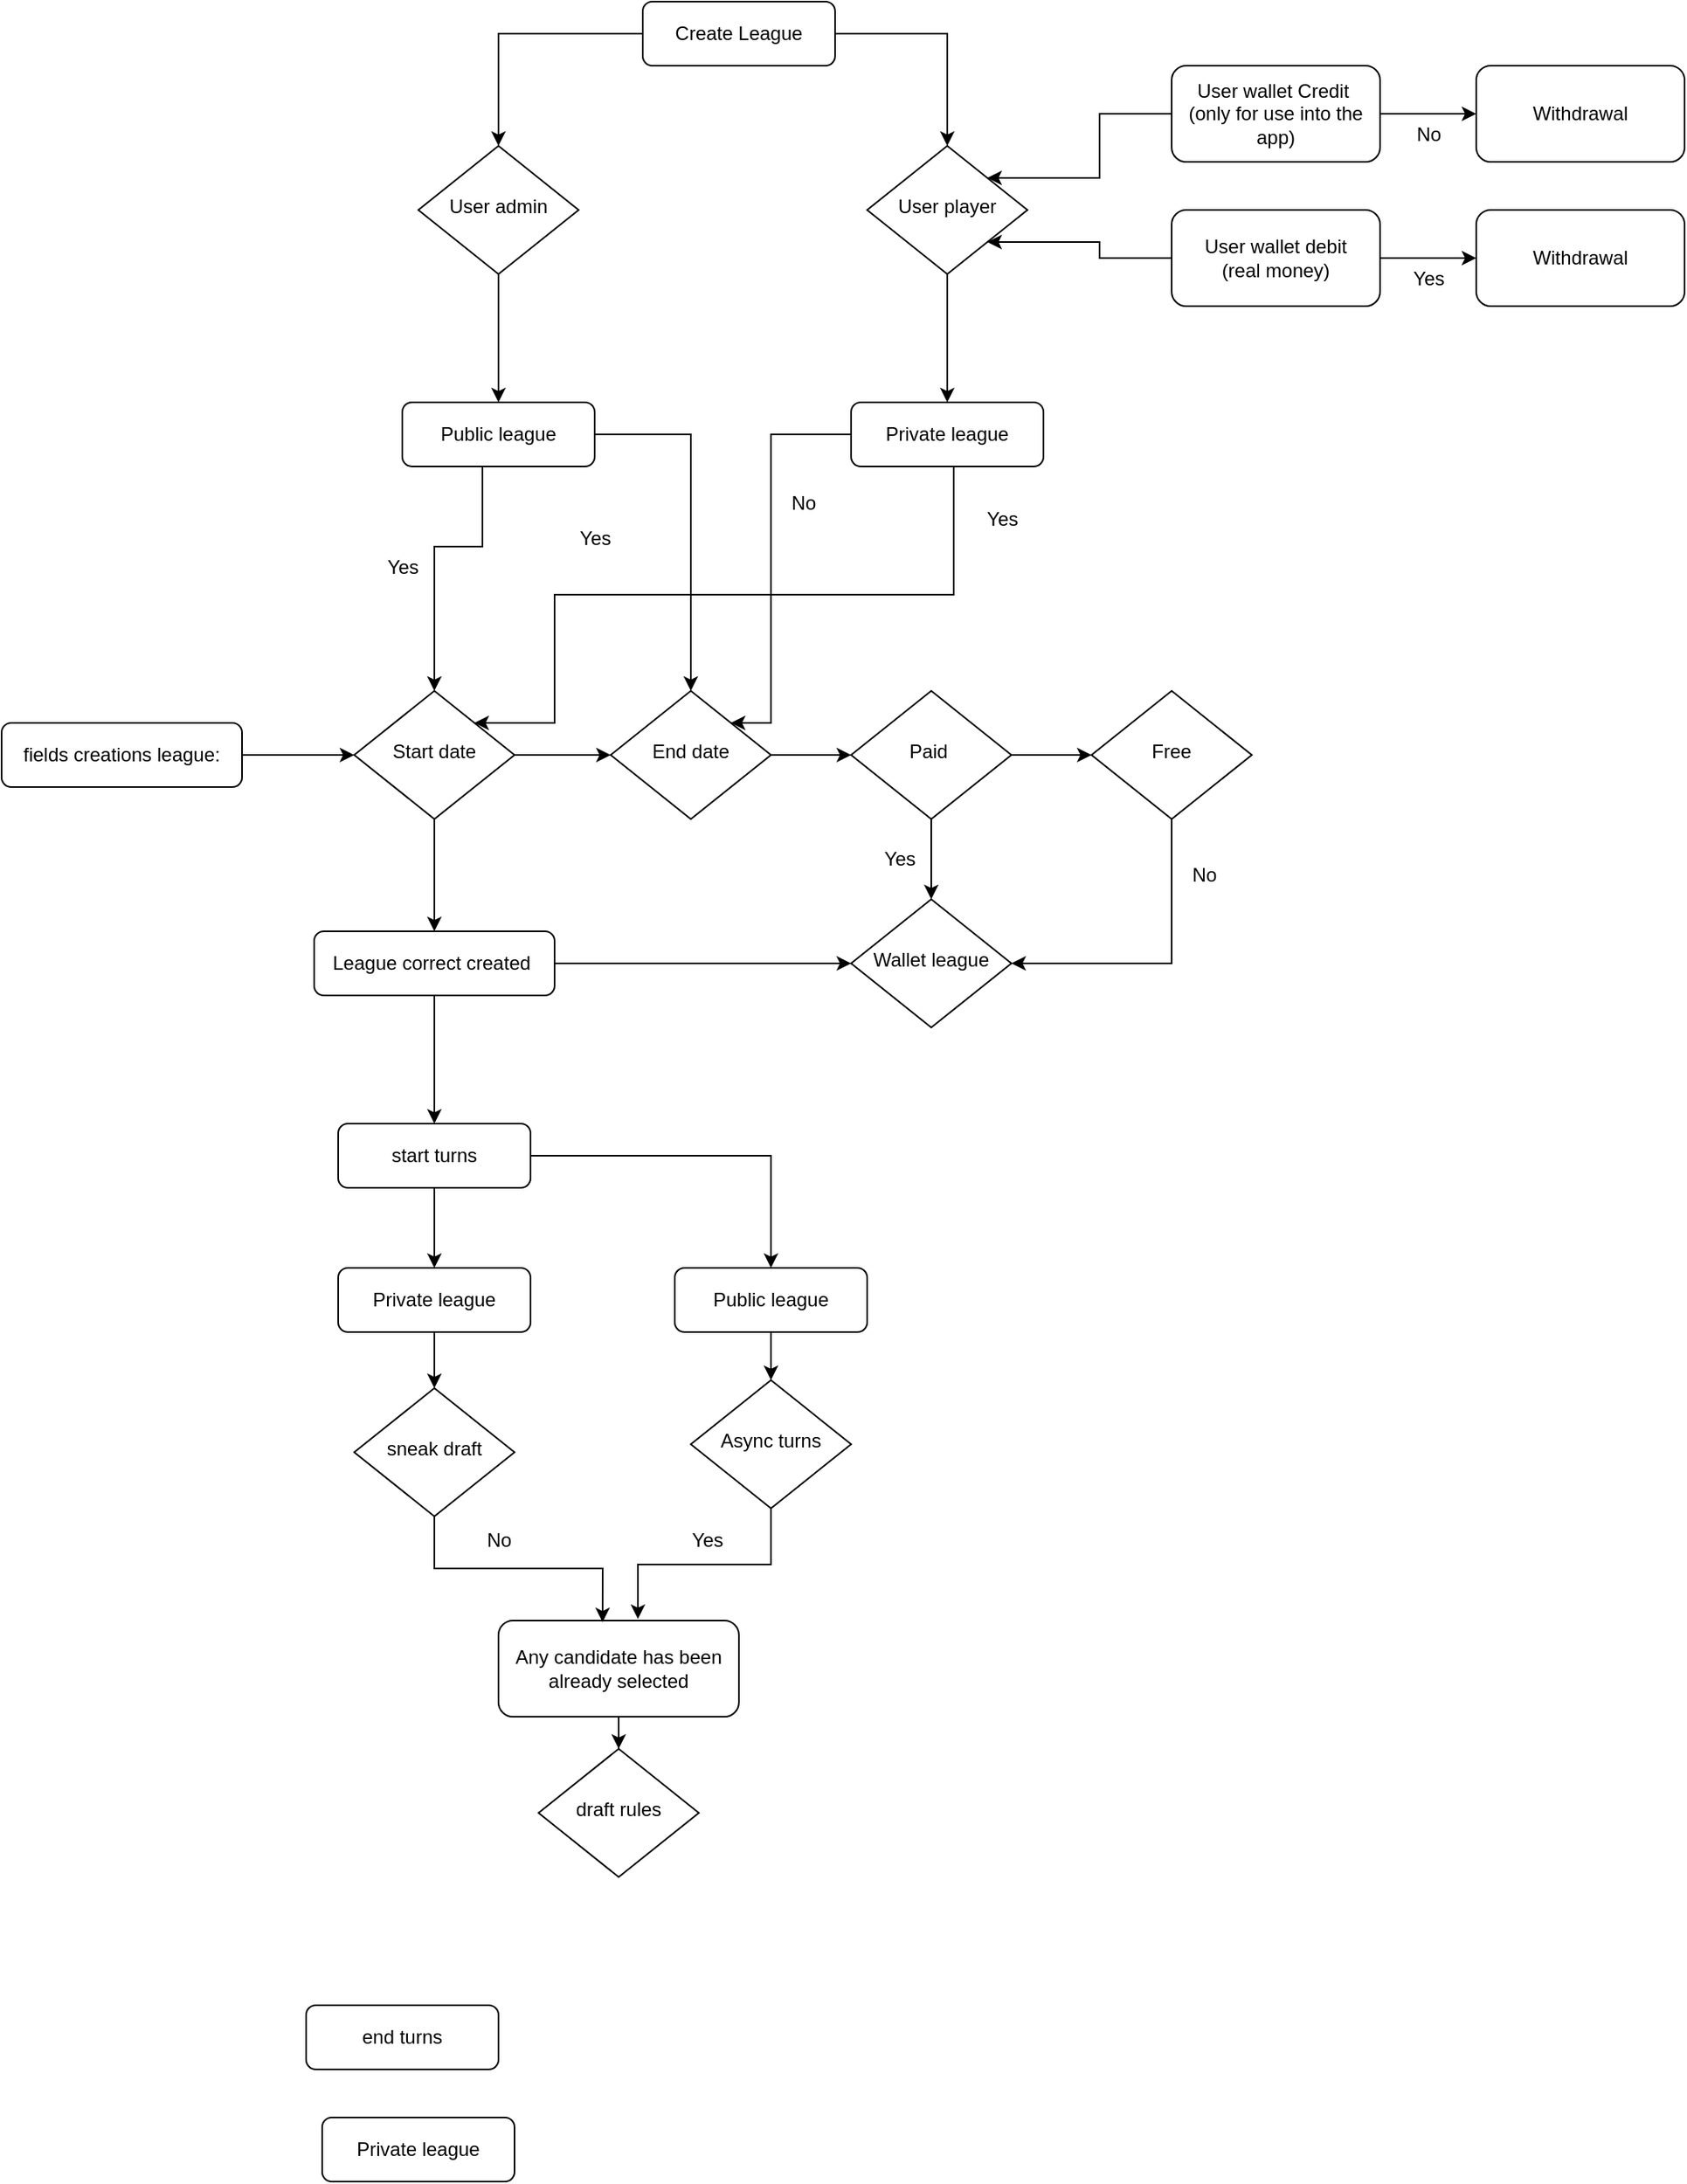 <mxfile version="22.0.4" type="github">
  <diagram id="C5RBs43oDa-KdzZeNtuy" name="Page-1">
    <mxGraphModel dx="2514" dy="2098" grid="1" gridSize="10" guides="1" tooltips="1" connect="1" arrows="1" fold="1" page="1" pageScale="1" pageWidth="827" pageHeight="1169" math="0" shadow="0">
      <root>
        <mxCell id="WIyWlLk6GJQsqaUBKTNV-0" />
        <mxCell id="WIyWlLk6GJQsqaUBKTNV-1" parent="WIyWlLk6GJQsqaUBKTNV-0" />
        <mxCell id="LdKWhNBL06tsR5V6rzGG-15" style="edgeStyle=orthogonalEdgeStyle;rounded=0;orthogonalLoop=1;jettySize=auto;html=1;entryX=0.5;entryY=0;entryDx=0;entryDy=0;" parent="WIyWlLk6GJQsqaUBKTNV-1" source="WIyWlLk6GJQsqaUBKTNV-3" target="LdKWhNBL06tsR5V6rzGG-14" edge="1">
          <mxGeometry relative="1" as="geometry" />
        </mxCell>
        <mxCell id="LdKWhNBL06tsR5V6rzGG-22" style="edgeStyle=orthogonalEdgeStyle;rounded=0;orthogonalLoop=1;jettySize=auto;html=1;entryX=0.5;entryY=0;entryDx=0;entryDy=0;" parent="WIyWlLk6GJQsqaUBKTNV-1" source="WIyWlLk6GJQsqaUBKTNV-3" target="LdKWhNBL06tsR5V6rzGG-13" edge="1">
          <mxGeometry relative="1" as="geometry" />
        </mxCell>
        <mxCell id="WIyWlLk6GJQsqaUBKTNV-3" value="Create League" style="rounded=1;whiteSpace=wrap;html=1;fontSize=12;glass=0;strokeWidth=1;shadow=0;" parent="WIyWlLk6GJQsqaUBKTNV-1" vertex="1">
          <mxGeometry x="210" y="-210" width="120" height="40" as="geometry" />
        </mxCell>
        <mxCell id="xCJU8SBBF0eKVweeBL70-34" style="edgeStyle=orthogonalEdgeStyle;rounded=0;orthogonalLoop=1;jettySize=auto;html=1;" edge="1" parent="WIyWlLk6GJQsqaUBKTNV-1" source="WIyWlLk6GJQsqaUBKTNV-6" target="LdKWhNBL06tsR5V6rzGG-4">
          <mxGeometry relative="1" as="geometry" />
        </mxCell>
        <mxCell id="xCJU8SBBF0eKVweeBL70-39" style="edgeStyle=orthogonalEdgeStyle;rounded=0;orthogonalLoop=1;jettySize=auto;html=1;entryX=0.5;entryY=0;entryDx=0;entryDy=0;" edge="1" parent="WIyWlLk6GJQsqaUBKTNV-1" source="WIyWlLk6GJQsqaUBKTNV-6" target="xCJU8SBBF0eKVweeBL70-38">
          <mxGeometry relative="1" as="geometry" />
        </mxCell>
        <mxCell id="WIyWlLk6GJQsqaUBKTNV-6" value="Start date" style="rhombus;whiteSpace=wrap;html=1;shadow=0;fontFamily=Helvetica;fontSize=12;align=center;strokeWidth=1;spacing=6;spacingTop=-4;" parent="WIyWlLk6GJQsqaUBKTNV-1" vertex="1">
          <mxGeometry x="30" y="220" width="100" height="80" as="geometry" />
        </mxCell>
        <mxCell id="LdKWhNBL06tsR5V6rzGG-32" style="edgeStyle=orthogonalEdgeStyle;rounded=0;orthogonalLoop=1;jettySize=auto;html=1;entryX=0.5;entryY=0;entryDx=0;entryDy=0;" parent="WIyWlLk6GJQsqaUBKTNV-1" source="WIyWlLk6GJQsqaUBKTNV-11" target="LdKWhNBL06tsR5V6rzGG-30" edge="1">
          <mxGeometry relative="1" as="geometry" />
        </mxCell>
        <mxCell id="LdKWhNBL06tsR5V6rzGG-33" style="edgeStyle=orthogonalEdgeStyle;rounded=0;orthogonalLoop=1;jettySize=auto;html=1;entryX=0.5;entryY=0;entryDx=0;entryDy=0;" parent="WIyWlLk6GJQsqaUBKTNV-1" source="WIyWlLk6GJQsqaUBKTNV-11" target="LdKWhNBL06tsR5V6rzGG-31" edge="1">
          <mxGeometry relative="1" as="geometry" />
        </mxCell>
        <mxCell id="WIyWlLk6GJQsqaUBKTNV-11" value="start turns" style="rounded=1;whiteSpace=wrap;html=1;fontSize=12;glass=0;strokeWidth=1;shadow=0;" parent="WIyWlLk6GJQsqaUBKTNV-1" vertex="1">
          <mxGeometry x="20" y="490" width="120" height="40" as="geometry" />
        </mxCell>
        <mxCell id="LdKWhNBL06tsR5V6rzGG-2" style="edgeStyle=orthogonalEdgeStyle;rounded=0;orthogonalLoop=1;jettySize=auto;html=1;entryX=0.5;entryY=0;entryDx=0;entryDy=0;" parent="WIyWlLk6GJQsqaUBKTNV-1" source="LdKWhNBL06tsR5V6rzGG-1" target="WIyWlLk6GJQsqaUBKTNV-6" edge="1">
          <mxGeometry relative="1" as="geometry">
            <Array as="points">
              <mxPoint x="110" y="130" />
              <mxPoint x="80" y="130" />
            </Array>
          </mxGeometry>
        </mxCell>
        <mxCell id="xCJU8SBBF0eKVweeBL70-11" style="edgeStyle=orthogonalEdgeStyle;rounded=0;orthogonalLoop=1;jettySize=auto;html=1;entryX=0.5;entryY=0;entryDx=0;entryDy=0;" edge="1" parent="WIyWlLk6GJQsqaUBKTNV-1" source="LdKWhNBL06tsR5V6rzGG-1" target="LdKWhNBL06tsR5V6rzGG-4">
          <mxGeometry relative="1" as="geometry" />
        </mxCell>
        <mxCell id="LdKWhNBL06tsR5V6rzGG-1" value="Public league" style="rounded=1;whiteSpace=wrap;html=1;fontSize=12;glass=0;strokeWidth=1;shadow=0;" parent="WIyWlLk6GJQsqaUBKTNV-1" vertex="1">
          <mxGeometry x="60" y="40" width="120" height="40" as="geometry" />
        </mxCell>
        <mxCell id="xCJU8SBBF0eKVweeBL70-36" style="edgeStyle=orthogonalEdgeStyle;rounded=0;orthogonalLoop=1;jettySize=auto;html=1;" edge="1" parent="WIyWlLk6GJQsqaUBKTNV-1" source="LdKWhNBL06tsR5V6rzGG-4" target="xCJU8SBBF0eKVweeBL70-0">
          <mxGeometry relative="1" as="geometry" />
        </mxCell>
        <mxCell id="LdKWhNBL06tsR5V6rzGG-4" value="End date" style="rhombus;whiteSpace=wrap;html=1;shadow=0;fontFamily=Helvetica;fontSize=12;align=center;strokeWidth=1;spacing=6;spacingTop=-4;" parent="WIyWlLk6GJQsqaUBKTNV-1" vertex="1">
          <mxGeometry x="190" y="220" width="100" height="80" as="geometry" />
        </mxCell>
        <mxCell id="LdKWhNBL06tsR5V6rzGG-8" value="Yes" style="text;html=1;align=center;verticalAlign=middle;resizable=0;points=[];autosize=1;strokeColor=none;fillColor=none;" parent="WIyWlLk6GJQsqaUBKTNV-1" vertex="1">
          <mxGeometry x="160" y="110" width="40" height="30" as="geometry" />
        </mxCell>
        <mxCell id="LdKWhNBL06tsR5V6rzGG-10" value="Yes" style="text;html=1;align=center;verticalAlign=middle;resizable=0;points=[];autosize=1;strokeColor=none;fillColor=none;" parent="WIyWlLk6GJQsqaUBKTNV-1" vertex="1">
          <mxGeometry x="40" y="128" width="40" height="30" as="geometry" />
        </mxCell>
        <mxCell id="LdKWhNBL06tsR5V6rzGG-18" style="edgeStyle=orthogonalEdgeStyle;rounded=0;orthogonalLoop=1;jettySize=auto;html=1;entryX=1;entryY=0;entryDx=0;entryDy=0;" parent="WIyWlLk6GJQsqaUBKTNV-1" target="WIyWlLk6GJQsqaUBKTNV-6" edge="1">
          <mxGeometry relative="1" as="geometry">
            <Array as="points">
              <mxPoint x="404" y="160" />
              <mxPoint x="155" y="160" />
              <mxPoint x="155" y="240" />
            </Array>
            <mxPoint x="404" y="80" as="sourcePoint" />
            <mxPoint x="155" y="240" as="targetPoint" />
          </mxGeometry>
        </mxCell>
        <mxCell id="xCJU8SBBF0eKVweeBL70-35" style="edgeStyle=orthogonalEdgeStyle;rounded=0;orthogonalLoop=1;jettySize=auto;html=1;entryX=1;entryY=0;entryDx=0;entryDy=0;" edge="1" parent="WIyWlLk6GJQsqaUBKTNV-1" source="LdKWhNBL06tsR5V6rzGG-12" target="LdKWhNBL06tsR5V6rzGG-4">
          <mxGeometry relative="1" as="geometry">
            <Array as="points">
              <mxPoint x="290" y="60" />
              <mxPoint x="290" y="240" />
            </Array>
          </mxGeometry>
        </mxCell>
        <mxCell id="LdKWhNBL06tsR5V6rzGG-12" value="Private league" style="rounded=1;whiteSpace=wrap;html=1;fontSize=12;glass=0;strokeWidth=1;shadow=0;" parent="WIyWlLk6GJQsqaUBKTNV-1" vertex="1">
          <mxGeometry x="340" y="40" width="120" height="40" as="geometry" />
        </mxCell>
        <mxCell id="LdKWhNBL06tsR5V6rzGG-17" style="edgeStyle=orthogonalEdgeStyle;rounded=0;orthogonalLoop=1;jettySize=auto;html=1;entryX=0.5;entryY=0;entryDx=0;entryDy=0;" parent="WIyWlLk6GJQsqaUBKTNV-1" source="LdKWhNBL06tsR5V6rzGG-13" target="LdKWhNBL06tsR5V6rzGG-12" edge="1">
          <mxGeometry relative="1" as="geometry" />
        </mxCell>
        <mxCell id="LdKWhNBL06tsR5V6rzGG-13" value="User player" style="rhombus;whiteSpace=wrap;html=1;shadow=0;fontFamily=Helvetica;fontSize=12;align=center;strokeWidth=1;spacing=6;spacingTop=-4;" parent="WIyWlLk6GJQsqaUBKTNV-1" vertex="1">
          <mxGeometry x="350" y="-120" width="100" height="80" as="geometry" />
        </mxCell>
        <mxCell id="LdKWhNBL06tsR5V6rzGG-16" style="edgeStyle=orthogonalEdgeStyle;rounded=0;orthogonalLoop=1;jettySize=auto;html=1;entryX=0.5;entryY=0;entryDx=0;entryDy=0;" parent="WIyWlLk6GJQsqaUBKTNV-1" source="LdKWhNBL06tsR5V6rzGG-14" target="LdKWhNBL06tsR5V6rzGG-1" edge="1">
          <mxGeometry relative="1" as="geometry" />
        </mxCell>
        <mxCell id="LdKWhNBL06tsR5V6rzGG-14" value="User admin" style="rhombus;whiteSpace=wrap;html=1;shadow=0;fontFamily=Helvetica;fontSize=12;align=center;strokeWidth=1;spacing=6;spacingTop=-4;" parent="WIyWlLk6GJQsqaUBKTNV-1" vertex="1">
          <mxGeometry x="70" y="-120" width="100" height="80" as="geometry" />
        </mxCell>
        <mxCell id="LdKWhNBL06tsR5V6rzGG-19" value="Yes" style="text;html=1;align=center;verticalAlign=middle;resizable=0;points=[];autosize=1;strokeColor=none;fillColor=none;" parent="WIyWlLk6GJQsqaUBKTNV-1" vertex="1">
          <mxGeometry x="414" y="98" width="40" height="30" as="geometry" />
        </mxCell>
        <mxCell id="LdKWhNBL06tsR5V6rzGG-21" value="No" style="text;html=1;align=center;verticalAlign=middle;resizable=0;points=[];autosize=1;strokeColor=none;fillColor=none;" parent="WIyWlLk6GJQsqaUBKTNV-1" vertex="1">
          <mxGeometry x="290" y="88" width="40" height="30" as="geometry" />
        </mxCell>
        <mxCell id="LdKWhNBL06tsR5V6rzGG-44" style="edgeStyle=orthogonalEdgeStyle;rounded=0;orthogonalLoop=1;jettySize=auto;html=1;" parent="WIyWlLk6GJQsqaUBKTNV-1" source="LdKWhNBL06tsR5V6rzGG-30" target="LdKWhNBL06tsR5V6rzGG-41" edge="1">
          <mxGeometry relative="1" as="geometry" />
        </mxCell>
        <mxCell id="LdKWhNBL06tsR5V6rzGG-30" value="Private league" style="rounded=1;whiteSpace=wrap;html=1;fontSize=12;glass=0;strokeWidth=1;shadow=0;" parent="WIyWlLk6GJQsqaUBKTNV-1" vertex="1">
          <mxGeometry x="20" y="580" width="120" height="40" as="geometry" />
        </mxCell>
        <mxCell id="LdKWhNBL06tsR5V6rzGG-45" style="edgeStyle=orthogonalEdgeStyle;rounded=0;orthogonalLoop=1;jettySize=auto;html=1;" parent="WIyWlLk6GJQsqaUBKTNV-1" source="LdKWhNBL06tsR5V6rzGG-31" target="LdKWhNBL06tsR5V6rzGG-43" edge="1">
          <mxGeometry relative="1" as="geometry" />
        </mxCell>
        <mxCell id="LdKWhNBL06tsR5V6rzGG-31" value="Public league" style="rounded=1;whiteSpace=wrap;html=1;fontSize=12;glass=0;strokeWidth=1;shadow=0;" parent="WIyWlLk6GJQsqaUBKTNV-1" vertex="1">
          <mxGeometry x="230" y="580" width="120" height="40" as="geometry" />
        </mxCell>
        <mxCell id="LdKWhNBL06tsR5V6rzGG-36" value="draft rules" style="rhombus;whiteSpace=wrap;html=1;shadow=0;fontFamily=Helvetica;fontSize=12;align=center;strokeWidth=1;spacing=6;spacingTop=-4;" parent="WIyWlLk6GJQsqaUBKTNV-1" vertex="1">
          <mxGeometry x="145" y="880" width="100" height="80" as="geometry" />
        </mxCell>
        <mxCell id="LdKWhNBL06tsR5V6rzGG-40" value="Yes" style="text;html=1;align=center;verticalAlign=middle;resizable=0;points=[];autosize=1;strokeColor=none;fillColor=none;" parent="WIyWlLk6GJQsqaUBKTNV-1" vertex="1">
          <mxGeometry x="230" y="735" width="40" height="30" as="geometry" />
        </mxCell>
        <mxCell id="LdKWhNBL06tsR5V6rzGG-41" value="sneak draft" style="rhombus;whiteSpace=wrap;html=1;shadow=0;fontFamily=Helvetica;fontSize=12;align=center;strokeWidth=1;spacing=6;spacingTop=-4;" parent="WIyWlLk6GJQsqaUBKTNV-1" vertex="1">
          <mxGeometry x="30" y="655" width="100" height="80" as="geometry" />
        </mxCell>
        <mxCell id="LdKWhNBL06tsR5V6rzGG-43" value="Async turns" style="rhombus;whiteSpace=wrap;html=1;shadow=0;fontFamily=Helvetica;fontSize=12;align=center;strokeWidth=1;spacing=6;spacingTop=-4;" parent="WIyWlLk6GJQsqaUBKTNV-1" vertex="1">
          <mxGeometry x="240" y="650" width="100" height="80" as="geometry" />
        </mxCell>
        <mxCell id="LdKWhNBL06tsR5V6rzGG-48" style="edgeStyle=orthogonalEdgeStyle;rounded=0;orthogonalLoop=1;jettySize=auto;html=1;" parent="WIyWlLk6GJQsqaUBKTNV-1" source="LdKWhNBL06tsR5V6rzGG-47" target="LdKWhNBL06tsR5V6rzGG-36" edge="1">
          <mxGeometry relative="1" as="geometry" />
        </mxCell>
        <mxCell id="LdKWhNBL06tsR5V6rzGG-47" value="Any candidate has been already selected" style="rounded=1;whiteSpace=wrap;html=1;fontSize=12;glass=0;strokeWidth=1;shadow=0;" parent="WIyWlLk6GJQsqaUBKTNV-1" vertex="1">
          <mxGeometry x="120" y="800" width="150" height="60" as="geometry" />
        </mxCell>
        <mxCell id="LdKWhNBL06tsR5V6rzGG-52" value="No" style="text;html=1;align=center;verticalAlign=middle;resizable=0;points=[];autosize=1;strokeColor=none;fillColor=none;" parent="WIyWlLk6GJQsqaUBKTNV-1" vertex="1">
          <mxGeometry x="100" y="735" width="40" height="30" as="geometry" />
        </mxCell>
        <mxCell id="LdKWhNBL06tsR5V6rzGG-54" value="end turns" style="rounded=1;whiteSpace=wrap;html=1;fontSize=12;glass=0;strokeWidth=1;shadow=0;" parent="WIyWlLk6GJQsqaUBKTNV-1" vertex="1">
          <mxGeometry y="1040" width="120" height="40" as="geometry" />
        </mxCell>
        <mxCell id="LdKWhNBL06tsR5V6rzGG-55" style="edgeStyle=orthogonalEdgeStyle;rounded=0;orthogonalLoop=1;jettySize=auto;html=1;entryX=0.433;entryY=0.017;entryDx=0;entryDy=0;entryPerimeter=0;" parent="WIyWlLk6GJQsqaUBKTNV-1" source="LdKWhNBL06tsR5V6rzGG-41" target="LdKWhNBL06tsR5V6rzGG-47" edge="1">
          <mxGeometry relative="1" as="geometry" />
        </mxCell>
        <mxCell id="LdKWhNBL06tsR5V6rzGG-57" value="Private league" style="rounded=1;whiteSpace=wrap;html=1;fontSize=12;glass=0;strokeWidth=1;shadow=0;" parent="WIyWlLk6GJQsqaUBKTNV-1" vertex="1">
          <mxGeometry x="10" y="1110" width="120" height="40" as="geometry" />
        </mxCell>
        <mxCell id="xCJU8SBBF0eKVweeBL70-37" style="edgeStyle=orthogonalEdgeStyle;rounded=0;orthogonalLoop=1;jettySize=auto;html=1;" edge="1" parent="WIyWlLk6GJQsqaUBKTNV-1" source="xCJU8SBBF0eKVweeBL70-0" target="xCJU8SBBF0eKVweeBL70-2">
          <mxGeometry relative="1" as="geometry" />
        </mxCell>
        <mxCell id="xCJU8SBBF0eKVweeBL70-44" style="edgeStyle=orthogonalEdgeStyle;rounded=0;orthogonalLoop=1;jettySize=auto;html=1;" edge="1" parent="WIyWlLk6GJQsqaUBKTNV-1" source="xCJU8SBBF0eKVweeBL70-0" target="xCJU8SBBF0eKVweeBL70-42">
          <mxGeometry relative="1" as="geometry" />
        </mxCell>
        <mxCell id="xCJU8SBBF0eKVweeBL70-0" value="Paid&amp;nbsp;" style="rhombus;whiteSpace=wrap;html=1;shadow=0;fontFamily=Helvetica;fontSize=12;align=center;strokeWidth=1;spacing=6;spacingTop=-4;" vertex="1" parent="WIyWlLk6GJQsqaUBKTNV-1">
          <mxGeometry x="340" y="220" width="100" height="80" as="geometry" />
        </mxCell>
        <mxCell id="xCJU8SBBF0eKVweeBL70-47" style="edgeStyle=orthogonalEdgeStyle;rounded=0;orthogonalLoop=1;jettySize=auto;html=1;entryX=1;entryY=0.5;entryDx=0;entryDy=0;exitX=0.5;exitY=1;exitDx=0;exitDy=0;" edge="1" parent="WIyWlLk6GJQsqaUBKTNV-1" source="xCJU8SBBF0eKVweeBL70-2" target="xCJU8SBBF0eKVweeBL70-42">
          <mxGeometry relative="1" as="geometry" />
        </mxCell>
        <mxCell id="xCJU8SBBF0eKVweeBL70-2" value="Free" style="rhombus;whiteSpace=wrap;html=1;shadow=0;fontFamily=Helvetica;fontSize=12;align=center;strokeWidth=1;spacing=6;spacingTop=-4;" vertex="1" parent="WIyWlLk6GJQsqaUBKTNV-1">
          <mxGeometry x="490" y="220" width="100" height="80" as="geometry" />
        </mxCell>
        <mxCell id="xCJU8SBBF0eKVweeBL70-5" style="edgeStyle=orthogonalEdgeStyle;rounded=0;orthogonalLoop=1;jettySize=auto;html=1;entryX=0.58;entryY=-0.017;entryDx=0;entryDy=0;entryPerimeter=0;" edge="1" parent="WIyWlLk6GJQsqaUBKTNV-1" source="LdKWhNBL06tsR5V6rzGG-43" target="LdKWhNBL06tsR5V6rzGG-47">
          <mxGeometry relative="1" as="geometry" />
        </mxCell>
        <mxCell id="xCJU8SBBF0eKVweeBL70-29" style="edgeStyle=orthogonalEdgeStyle;rounded=0;orthogonalLoop=1;jettySize=auto;html=1;entryX=1;entryY=0;entryDx=0;entryDy=0;" edge="1" parent="WIyWlLk6GJQsqaUBKTNV-1" source="xCJU8SBBF0eKVweeBL70-25" target="LdKWhNBL06tsR5V6rzGG-13">
          <mxGeometry relative="1" as="geometry" />
        </mxCell>
        <mxCell id="xCJU8SBBF0eKVweeBL70-56" style="edgeStyle=orthogonalEdgeStyle;rounded=0;orthogonalLoop=1;jettySize=auto;html=1;entryX=0;entryY=0.5;entryDx=0;entryDy=0;" edge="1" parent="WIyWlLk6GJQsqaUBKTNV-1" source="xCJU8SBBF0eKVweeBL70-25" target="xCJU8SBBF0eKVweeBL70-54">
          <mxGeometry relative="1" as="geometry" />
        </mxCell>
        <mxCell id="xCJU8SBBF0eKVweeBL70-25" value="User wallet Credit&amp;nbsp;&lt;br style=&quot;border-color: var(--border-color);&quot;&gt;(only for use into the app)" style="rounded=1;whiteSpace=wrap;html=1;fontSize=12;glass=0;strokeWidth=1;shadow=0;" vertex="1" parent="WIyWlLk6GJQsqaUBKTNV-1">
          <mxGeometry x="540" y="-170" width="130" height="60" as="geometry" />
        </mxCell>
        <mxCell id="xCJU8SBBF0eKVweeBL70-31" style="edgeStyle=orthogonalEdgeStyle;rounded=0;orthogonalLoop=1;jettySize=auto;html=1;entryX=1;entryY=1;entryDx=0;entryDy=0;" edge="1" parent="WIyWlLk6GJQsqaUBKTNV-1" source="xCJU8SBBF0eKVweeBL70-30" target="LdKWhNBL06tsR5V6rzGG-13">
          <mxGeometry relative="1" as="geometry" />
        </mxCell>
        <mxCell id="xCJU8SBBF0eKVweeBL70-57" style="edgeStyle=orthogonalEdgeStyle;rounded=0;orthogonalLoop=1;jettySize=auto;html=1;" edge="1" parent="WIyWlLk6GJQsqaUBKTNV-1" source="xCJU8SBBF0eKVweeBL70-30" target="xCJU8SBBF0eKVweeBL70-55">
          <mxGeometry relative="1" as="geometry" />
        </mxCell>
        <mxCell id="xCJU8SBBF0eKVweeBL70-30" value="User wallet debit&lt;br&gt;(real money)" style="rounded=1;whiteSpace=wrap;html=1;fontSize=12;glass=0;strokeWidth=1;shadow=0;" vertex="1" parent="WIyWlLk6GJQsqaUBKTNV-1">
          <mxGeometry x="540" y="-80" width="130" height="60" as="geometry" />
        </mxCell>
        <mxCell id="xCJU8SBBF0eKVweeBL70-33" style="edgeStyle=orthogonalEdgeStyle;rounded=0;orthogonalLoop=1;jettySize=auto;html=1;entryX=0;entryY=0.5;entryDx=0;entryDy=0;" edge="1" parent="WIyWlLk6GJQsqaUBKTNV-1" source="xCJU8SBBF0eKVweeBL70-32" target="WIyWlLk6GJQsqaUBKTNV-6">
          <mxGeometry relative="1" as="geometry" />
        </mxCell>
        <mxCell id="xCJU8SBBF0eKVweeBL70-32" value="fields creations league:" style="rounded=1;whiteSpace=wrap;html=1;fontSize=12;glass=0;strokeWidth=1;shadow=0;" vertex="1" parent="WIyWlLk6GJQsqaUBKTNV-1">
          <mxGeometry x="-190" y="240" width="150" height="40" as="geometry" />
        </mxCell>
        <mxCell id="xCJU8SBBF0eKVweeBL70-40" style="edgeStyle=orthogonalEdgeStyle;rounded=0;orthogonalLoop=1;jettySize=auto;html=1;entryX=0.5;entryY=0;entryDx=0;entryDy=0;" edge="1" parent="WIyWlLk6GJQsqaUBKTNV-1" source="xCJU8SBBF0eKVweeBL70-38" target="WIyWlLk6GJQsqaUBKTNV-11">
          <mxGeometry relative="1" as="geometry" />
        </mxCell>
        <mxCell id="xCJU8SBBF0eKVweeBL70-43" style="edgeStyle=orthogonalEdgeStyle;rounded=0;orthogonalLoop=1;jettySize=auto;html=1;" edge="1" parent="WIyWlLk6GJQsqaUBKTNV-1" source="xCJU8SBBF0eKVweeBL70-38" target="xCJU8SBBF0eKVweeBL70-42">
          <mxGeometry relative="1" as="geometry" />
        </mxCell>
        <mxCell id="xCJU8SBBF0eKVweeBL70-38" value="League correct created&amp;nbsp;" style="rounded=1;whiteSpace=wrap;html=1;fontSize=12;glass=0;strokeWidth=1;shadow=0;" vertex="1" parent="WIyWlLk6GJQsqaUBKTNV-1">
          <mxGeometry x="5" y="370" width="150" height="40" as="geometry" />
        </mxCell>
        <mxCell id="xCJU8SBBF0eKVweeBL70-42" value="Wallet league" style="rhombus;whiteSpace=wrap;html=1;shadow=0;fontFamily=Helvetica;fontSize=12;align=center;strokeWidth=1;spacing=6;spacingTop=-4;" vertex="1" parent="WIyWlLk6GJQsqaUBKTNV-1">
          <mxGeometry x="340" y="350" width="100" height="80" as="geometry" />
        </mxCell>
        <mxCell id="xCJU8SBBF0eKVweeBL70-45" value="Yes" style="text;html=1;align=center;verticalAlign=middle;resizable=0;points=[];autosize=1;strokeColor=none;fillColor=none;" vertex="1" parent="WIyWlLk6GJQsqaUBKTNV-1">
          <mxGeometry x="350" y="310" width="40" height="30" as="geometry" />
        </mxCell>
        <mxCell id="xCJU8SBBF0eKVweeBL70-48" value="No" style="text;html=1;align=center;verticalAlign=middle;resizable=0;points=[];autosize=1;strokeColor=none;fillColor=none;" vertex="1" parent="WIyWlLk6GJQsqaUBKTNV-1">
          <mxGeometry x="540" y="320" width="40" height="30" as="geometry" />
        </mxCell>
        <mxCell id="xCJU8SBBF0eKVweeBL70-54" value="Withdrawal" style="rounded=1;whiteSpace=wrap;html=1;fontSize=12;glass=0;strokeWidth=1;shadow=0;" vertex="1" parent="WIyWlLk6GJQsqaUBKTNV-1">
          <mxGeometry x="730" y="-170" width="130" height="60" as="geometry" />
        </mxCell>
        <mxCell id="xCJU8SBBF0eKVweeBL70-55" value="Withdrawal" style="rounded=1;whiteSpace=wrap;html=1;fontSize=12;glass=0;strokeWidth=1;shadow=0;" vertex="1" parent="WIyWlLk6GJQsqaUBKTNV-1">
          <mxGeometry x="730" y="-80" width="130" height="60" as="geometry" />
        </mxCell>
        <mxCell id="xCJU8SBBF0eKVweeBL70-58" value="Yes" style="text;html=1;align=center;verticalAlign=middle;resizable=0;points=[];autosize=1;strokeColor=none;fillColor=none;" vertex="1" parent="WIyWlLk6GJQsqaUBKTNV-1">
          <mxGeometry x="680" y="-52" width="40" height="30" as="geometry" />
        </mxCell>
        <mxCell id="xCJU8SBBF0eKVweeBL70-59" value="No" style="text;html=1;align=center;verticalAlign=middle;resizable=0;points=[];autosize=1;strokeColor=none;fillColor=none;" vertex="1" parent="WIyWlLk6GJQsqaUBKTNV-1">
          <mxGeometry x="680" y="-142" width="40" height="30" as="geometry" />
        </mxCell>
      </root>
    </mxGraphModel>
  </diagram>
</mxfile>
